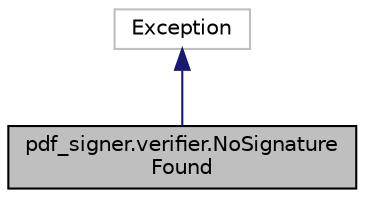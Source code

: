 digraph "pdf_signer.verifier.NoSignatureFound"
{
 // LATEX_PDF_SIZE
  edge [fontname="Helvetica",fontsize="10",labelfontname="Helvetica",labelfontsize="10"];
  node [fontname="Helvetica",fontsize="10",shape=record];
  Node1 [label="pdf_signer.verifier.NoSignature\lFound",height=0.2,width=0.4,color="black", fillcolor="grey75", style="filled", fontcolor="black",tooltip="Exception raised when a PDF document does not contain any embedded digital signatures."];
  Node2 -> Node1 [dir="back",color="midnightblue",fontsize="10",style="solid"];
  Node2 [label="Exception",height=0.2,width=0.4,color="grey75", fillcolor="white", style="filled",tooltip=" "];
}

